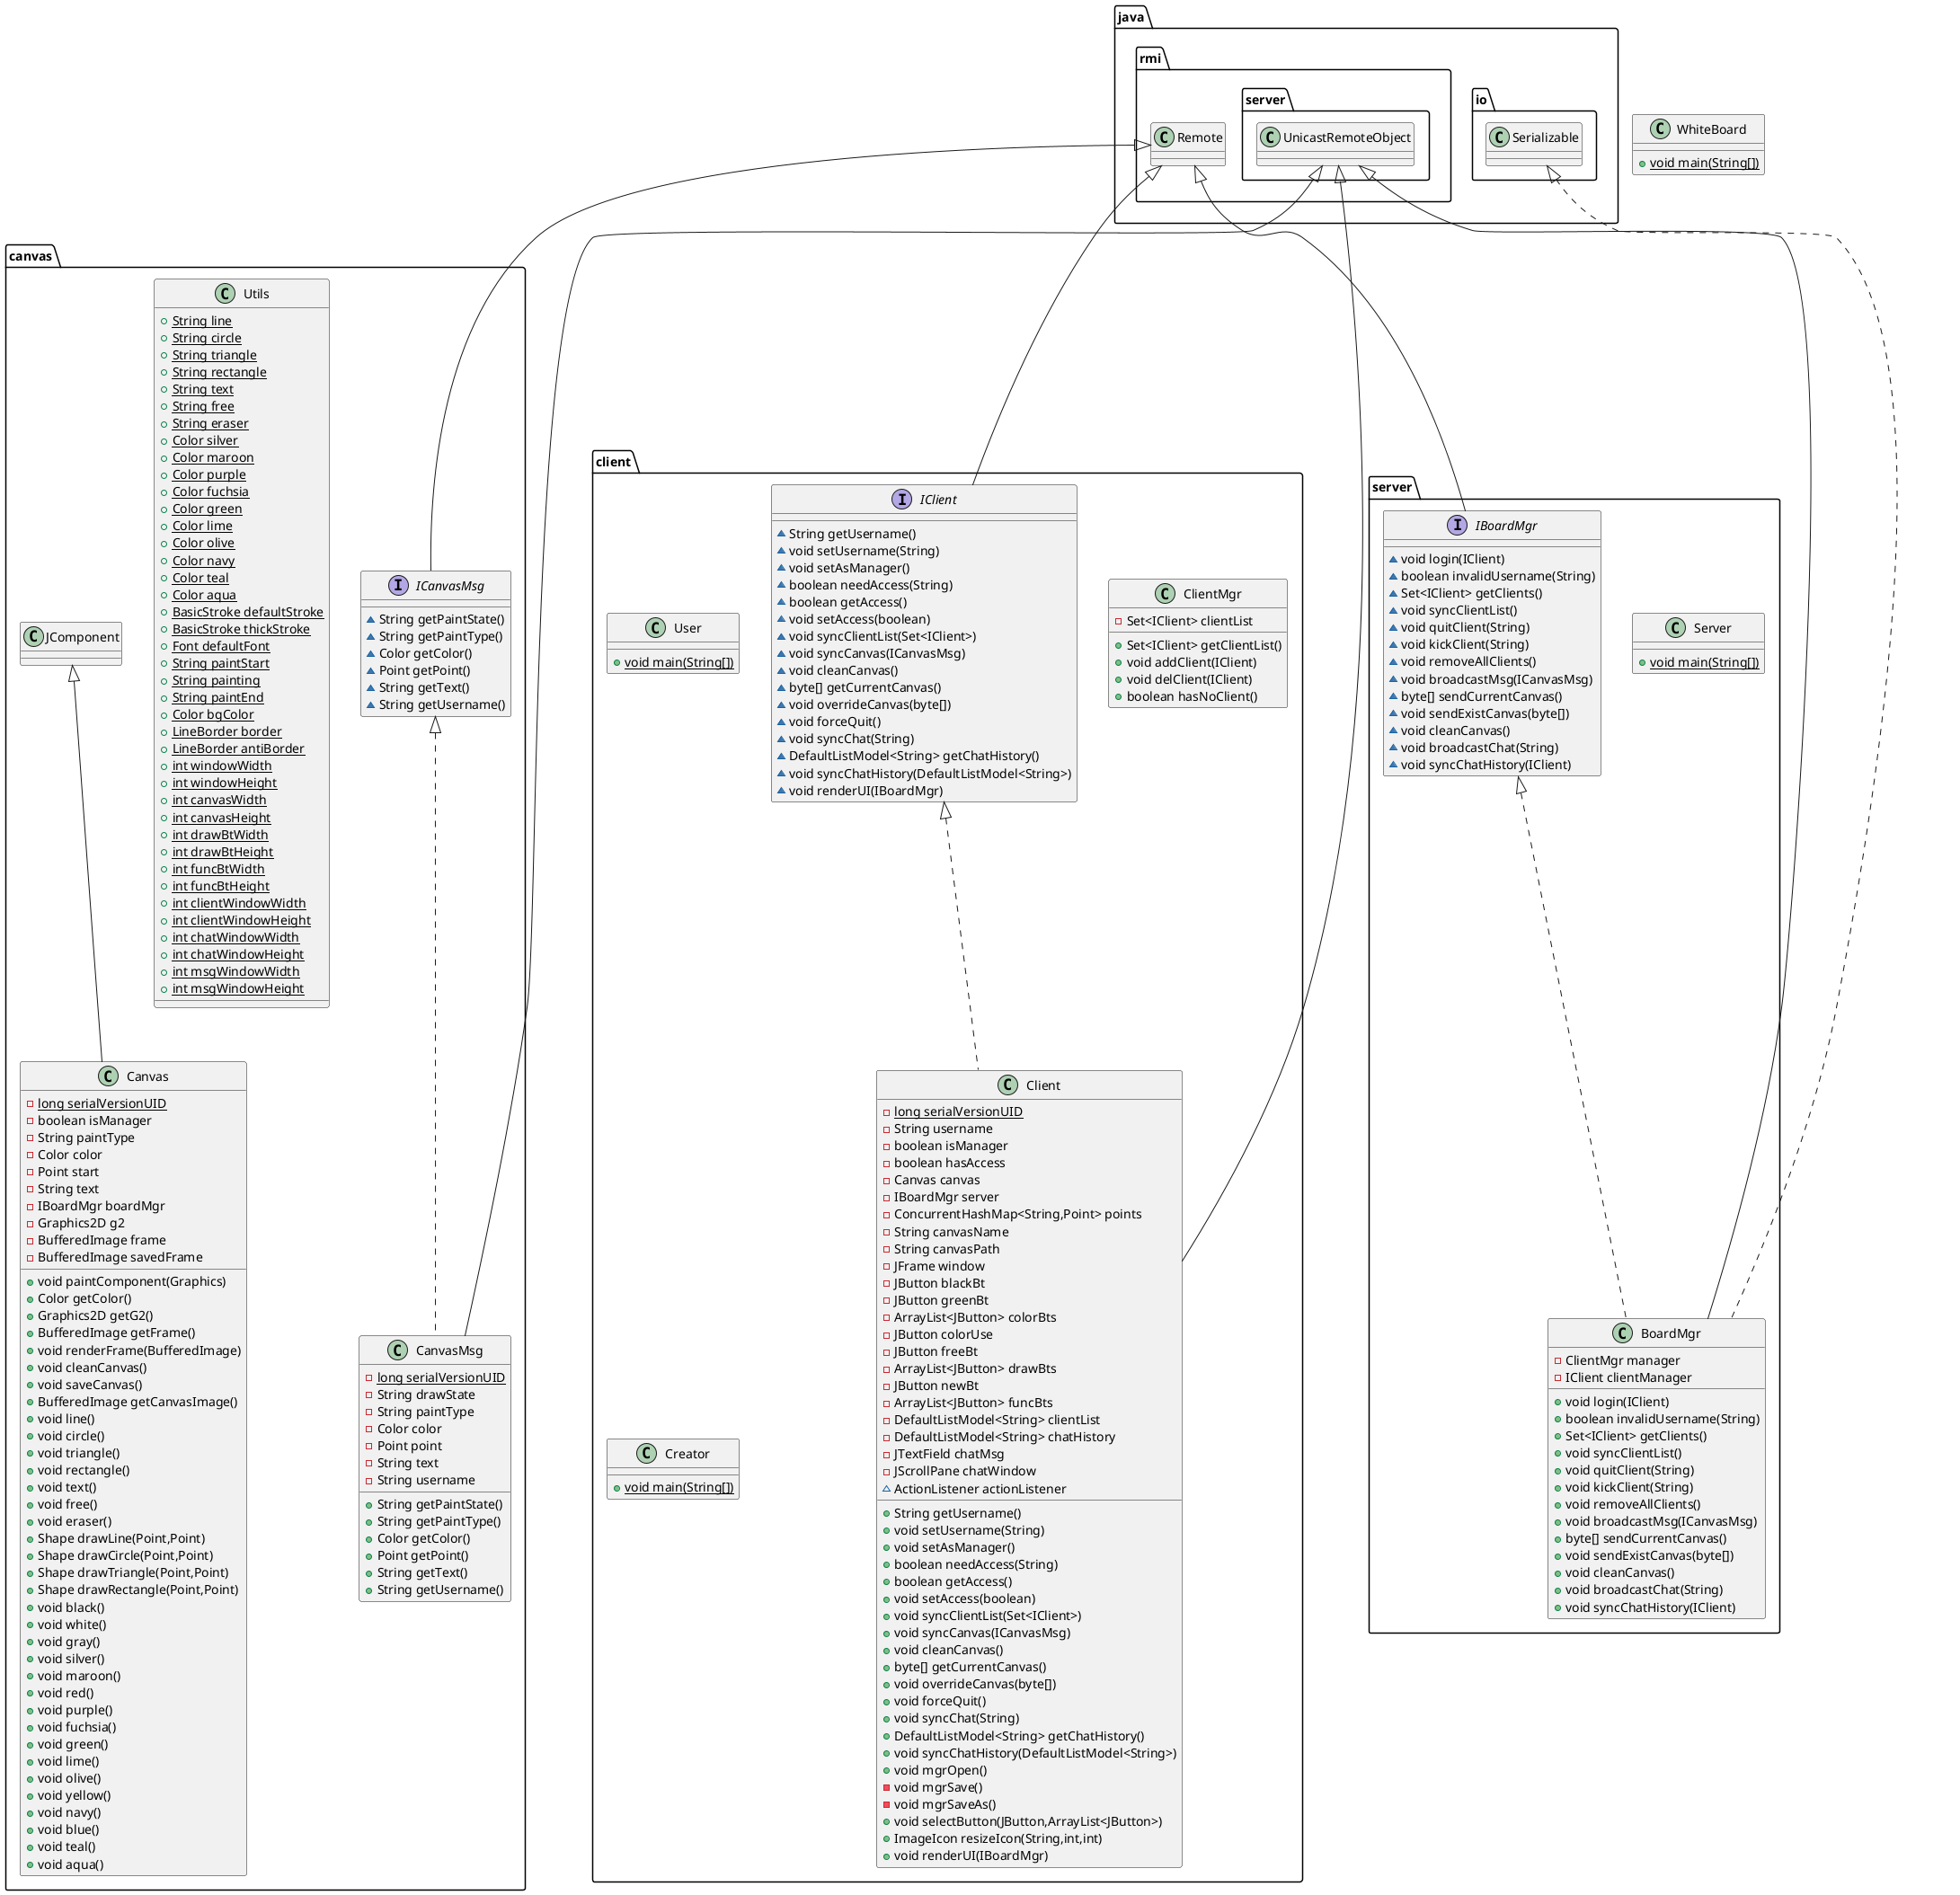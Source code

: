 @startuml
interface canvas.ICanvasMsg {
~ String getPaintState()
~ String getPaintType()
~ Color getColor()
~ Point getPoint()
~ String getText()
~ String getUsername()
}
class client.User {
+ {static} void main(String[])
}
class client.Client {
- {static} long serialVersionUID
- String username
- boolean isManager
- boolean hasAccess
- Canvas canvas
- IBoardMgr server
- ConcurrentHashMap<String,Point> points
- String canvasName
- String canvasPath
- JFrame window
- JButton blackBt
- JButton greenBt
- ArrayList<JButton> colorBts
- JButton colorUse
- JButton freeBt
- ArrayList<JButton> drawBts
- JButton newBt
- ArrayList<JButton> funcBts
- DefaultListModel<String> clientList
- DefaultListModel<String> chatHistory
- JTextField chatMsg
- JScrollPane chatWindow
~ ActionListener actionListener
+ String getUsername()
+ void setUsername(String)
+ void setAsManager()
+ boolean needAccess(String)
+ boolean getAccess()
+ void setAccess(boolean)
+ void syncClientList(Set<IClient>)
+ void syncCanvas(ICanvasMsg)
+ void cleanCanvas()
+ byte[] getCurrentCanvas()
+ void overrideCanvas(byte[])
+ void forceQuit()
+ void syncChat(String)
+ DefaultListModel<String> getChatHistory()
+ void syncChatHistory(DefaultListModel<String>)
+ void mgrOpen()
- void mgrSave()
- void mgrSaveAs()
+ void selectButton(JButton,ArrayList<JButton>)
+ ImageIcon resizeIcon(String,int,int)
+ void renderUI(IBoardMgr)
}
class server.Server {
+ {static} void main(String[])
}
interface server.IBoardMgr {
~ void login(IClient)
~ boolean invalidUsername(String)
~ Set<IClient> getClients()
~ void syncClientList()
~ void quitClient(String)
~ void kickClient(String)
~ void removeAllClients()
~ void broadcastMsg(ICanvasMsg)
~ byte[] sendCurrentCanvas()
~ void sendExistCanvas(byte[])
~ void cleanCanvas()
~ void broadcastChat(String)
~ void syncChatHistory(IClient)
}
class client.ClientMgr {
- Set<IClient> clientList
+ Set<IClient> getClientList()
+ void addClient(IClient)
+ void delClient(IClient)
+ boolean hasNoClient()
}
class WhiteBoard {
+ {static} void main(String[])
}
class server.BoardMgr {
- ClientMgr manager
- IClient clientManager
+ void login(IClient)
+ boolean invalidUsername(String)
+ Set<IClient> getClients()
+ void syncClientList()
+ void quitClient(String)
+ void kickClient(String)
+ void removeAllClients()
+ void broadcastMsg(ICanvasMsg)
+ byte[] sendCurrentCanvas()
+ void sendExistCanvas(byte[])
+ void cleanCanvas()
+ void broadcastChat(String)
+ void syncChatHistory(IClient)
}
class canvas.CanvasMsg {
- {static} long serialVersionUID
- String drawState
- String paintType
- Color color
- Point point
- String text
- String username
+ String getPaintState()
+ String getPaintType()
+ Color getColor()
+ Point getPoint()
+ String getText()
+ String getUsername()
}
interface client.IClient {
~ String getUsername()
~ void setUsername(String)
~ void setAsManager()
~ boolean needAccess(String)
~ boolean getAccess()
~ void setAccess(boolean)
~ void syncClientList(Set<IClient>)
~ void syncCanvas(ICanvasMsg)
~ void cleanCanvas()
~ byte[] getCurrentCanvas()
~ void overrideCanvas(byte[])
~ void forceQuit()
~ void syncChat(String)
~ DefaultListModel<String> getChatHistory()
~ void syncChatHistory(DefaultListModel<String>)
~ void renderUI(IBoardMgr)
}
class canvas.Utils {
+ {static} String line
+ {static} String circle
+ {static} String triangle
+ {static} String rectangle
+ {static} String text
+ {static} String free
+ {static} String eraser
+ {static} Color silver
+ {static} Color maroon
+ {static} Color purple
+ {static} Color fuchsia
+ {static} Color green
+ {static} Color lime
+ {static} Color olive
+ {static} Color navy
+ {static} Color teal
+ {static} Color aqua
+ {static} BasicStroke defaultStroke
+ {static} BasicStroke thickStroke
+ {static} Font defaultFont
+ {static} String paintStart
+ {static} String painting
+ {static} String paintEnd
+ {static} Color bgColor
+ {static} LineBorder border
+ {static} LineBorder antiBorder
+ {static} int windowWidth
+ {static} int windowHeight
+ {static} int canvasWidth
+ {static} int canvasHeight
+ {static} int drawBtWidth
+ {static} int drawBtHeight
+ {static} int funcBtWidth
+ {static} int funcBtHeight
+ {static} int clientWindowWidth
+ {static} int clientWindowHeight
+ {static} int chatWindowWidth
+ {static} int chatWindowHeight
+ {static} int msgWindowWidth
+ {static} int msgWindowHeight
}
class canvas.Canvas {
- {static} long serialVersionUID
- boolean isManager
- String paintType
- Color color
- Point start
- String text
- IBoardMgr boardMgr
- Graphics2D g2
- BufferedImage frame
- BufferedImage savedFrame
+ void paintComponent(Graphics)
+ Color getColor()
+ Graphics2D getG2()
+ BufferedImage getFrame()
+ void renderFrame(BufferedImage)
+ void cleanCanvas()
+ void saveCanvas()
+ BufferedImage getCanvasImage()
+ void line()
+ void circle()
+ void triangle()
+ void rectangle()
+ void text()
+ void free()
+ void eraser()
+ Shape drawLine(Point,Point)
+ Shape drawCircle(Point,Point)
+ Shape drawTriangle(Point,Point)
+ Shape drawRectangle(Point,Point)
+ void black()
+ void white()
+ void gray()
+ void silver()
+ void maroon()
+ void red()
+ void purple()
+ void fuchsia()
+ void green()
+ void lime()
+ void olive()
+ void yellow()
+ void navy()
+ void blue()
+ void teal()
+ void aqua()
}
class client.Creator {
+ {static} void main(String[])
}


java.rmi.Remote <|-- canvas.ICanvasMsg
client.IClient <|.. client.Client
java.rmi.server.UnicastRemoteObject <|-- client.Client
java.rmi.Remote <|-- server.IBoardMgr
server.IBoardMgr <|.. server.BoardMgr
java.io.Serializable <|.. server.BoardMgr
java.rmi.server.UnicastRemoteObject <|-- server.BoardMgr
canvas.ICanvasMsg <|.. canvas.CanvasMsg
java.rmi.server.UnicastRemoteObject <|-- canvas.CanvasMsg
java.rmi.Remote <|-- client.IClient
canvas.JComponent <|-- canvas.Canvas
@enduml